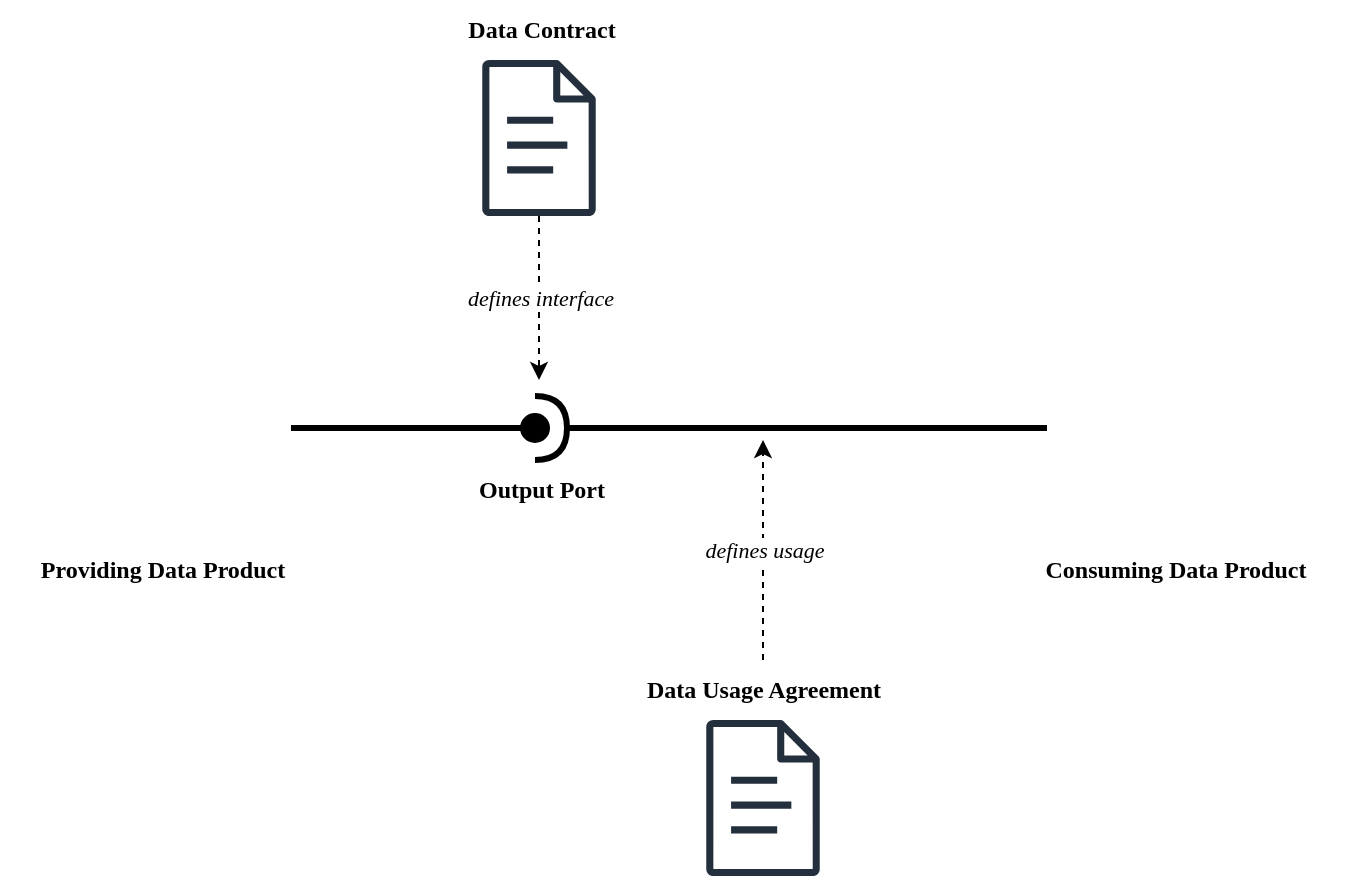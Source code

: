 <mxfile version="21.6.8" type="device">
  <diagram name="Page-1" id="rw52iN3RI7_N-30Trffw">
    <mxGraphModel dx="1242" dy="878" grid="1" gridSize="10" guides="1" tooltips="1" connect="1" arrows="1" fold="1" page="1" pageScale="1" pageWidth="850" pageHeight="1100" math="0" shadow="0">
      <root>
        <mxCell id="0" />
        <mxCell id="1" parent="0" />
        <mxCell id="P9Cuz6y3WnPzD-2V-0nz-7" value="" style="endArrow=oval;html=1;rounded=0;strokeWidth=3;endFill=1;endSize=12;exitX=1;exitY=0.5;exitDx=0;exitDy=0;" parent="1" source="P9Cuz6y3WnPzD-2V-0nz-1" edge="1">
          <mxGeometry width="50" height="50" relative="1" as="geometry">
            <mxPoint x="303.5" y="243.5" as="sourcePoint" />
            <mxPoint x="353.5" y="244" as="targetPoint" />
          </mxGeometry>
        </mxCell>
        <mxCell id="P9Cuz6y3WnPzD-2V-0nz-8" value="" style="endArrow=halfCircle;html=1;rounded=0;strokeWidth=3;endFill=0;endSize=12;" parent="1" source="P9Cuz6y3WnPzD-2V-0nz-10" edge="1">
          <mxGeometry width="50" height="50" relative="1" as="geometry">
            <mxPoint x="503.5" y="240" as="sourcePoint" />
            <mxPoint x="353.5" y="244" as="targetPoint" />
          </mxGeometry>
        </mxCell>
        <mxCell id="wAe5mO1efpd-HIfeOpRS-3" value="&lt;b&gt;Output Port&lt;/b&gt;" style="text;html=1;strokeColor=none;fillColor=none;align=center;verticalAlign=middle;whiteSpace=wrap;rounded=0;fontFamily=Verdana;" parent="1" vertex="1">
          <mxGeometry x="311.5" y="260" width="90" height="30" as="geometry" />
        </mxCell>
        <mxCell id="pzRm4fmMa1G69j8GTkhN-1" value="" style="group" vertex="1" connectable="0" parent="1">
          <mxGeometry x="311.5" y="30" width="100" height="190" as="geometry" />
        </mxCell>
        <mxCell id="P9Cuz6y3WnPzD-2V-0nz-18" value="&lt;font face=&quot;Verdana&quot;&gt;&lt;i&gt;defines interface&lt;/i&gt;&lt;/font&gt;" style="rounded=0;orthogonalLoop=1;jettySize=auto;html=1;dashed=1;" parent="pzRm4fmMa1G69j8GTkhN-1" source="P9Cuz6y3WnPzD-2V-0nz-9" edge="1">
          <mxGeometry relative="1" as="geometry">
            <mxPoint x="44" y="190" as="targetPoint" />
            <mxPoint as="offset" />
          </mxGeometry>
        </mxCell>
        <mxCell id="P9Cuz6y3WnPzD-2V-0nz-9" value="" style="outlineConnect=0;fontColor=#232F3E;gradientColor=none;fillColor=#232F3D;strokeColor=none;dashed=0;verticalLabelPosition=bottom;verticalAlign=top;align=center;html=1;fontSize=12;fontStyle=0;aspect=fixed;pointerEvents=1;shape=mxgraph.aws4.document;" parent="pzRm4fmMa1G69j8GTkhN-1" vertex="1">
          <mxGeometry x="15.5" y="30" width="57" height="78" as="geometry" />
        </mxCell>
        <mxCell id="wAe5mO1efpd-HIfeOpRS-2" value="&lt;b&gt;Data Contract&lt;/b&gt;" style="text;html=1;strokeColor=none;fillColor=none;align=center;verticalAlign=middle;whiteSpace=wrap;rounded=0;fontFamily=Verdana;" parent="pzRm4fmMa1G69j8GTkhN-1" vertex="1">
          <mxGeometry x="-10" width="110" height="30" as="geometry" />
        </mxCell>
        <mxCell id="pzRm4fmMa1G69j8GTkhN-2" value="" style="group" vertex="1" connectable="0" parent="1">
          <mxGeometry x="593.5" y="180" width="170" height="150" as="geometry" />
        </mxCell>
        <mxCell id="P9Cuz6y3WnPzD-2V-0nz-10" value="" style="shape=image;html=1;verticalAlign=top;verticalLabelPosition=bottom;labelBackgroundColor=#ffffff;imageAspect=0;aspect=fixed;image=https://cdn0.iconfinder.com/data/icons/phosphor-thin-vol-3/256/hexagon-thin-128.png;sketch=1;curveFitting=1;jiggle=2;" parent="pzRm4fmMa1G69j8GTkhN-2" vertex="1">
          <mxGeometry x="16" width="128" height="128" as="geometry" />
        </mxCell>
        <mxCell id="P9Cuz6y3WnPzD-2V-0nz-16" value="&lt;b&gt;Consuming Data Product&lt;/b&gt;" style="text;html=1;strokeColor=none;fillColor=none;align=center;verticalAlign=middle;whiteSpace=wrap;rounded=0;fontFamily=Verdana;" parent="pzRm4fmMa1G69j8GTkhN-2" vertex="1">
          <mxGeometry x="-5" y="120" width="170" height="30" as="geometry" />
        </mxCell>
        <mxCell id="pzRm4fmMa1G69j8GTkhN-3" value="" style="group" vertex="1" connectable="0" parent="1">
          <mxGeometry x="93.5" y="180" width="153" height="150" as="geometry" />
        </mxCell>
        <mxCell id="P9Cuz6y3WnPzD-2V-0nz-1" value="" style="shape=image;html=1;verticalAlign=top;verticalLabelPosition=bottom;labelBackgroundColor=#ffffff;imageAspect=0;aspect=fixed;image=https://cdn0.iconfinder.com/data/icons/phosphor-thin-vol-3/256/hexagon-thin-128.png;sketch=1;curveFitting=1;jiggle=2;" parent="pzRm4fmMa1G69j8GTkhN-3" vertex="1">
          <mxGeometry x="10" width="128" height="128" as="geometry" />
        </mxCell>
        <mxCell id="P9Cuz6y3WnPzD-2V-0nz-15" value="&lt;b&gt;Providing Data Product&lt;/b&gt;" style="text;html=1;strokeColor=none;fillColor=none;align=center;verticalAlign=middle;whiteSpace=wrap;rounded=0;fontFamily=Verdana;" parent="pzRm4fmMa1G69j8GTkhN-3" vertex="1">
          <mxGeometry x="-7.5" y="120" width="163" height="30" as="geometry" />
        </mxCell>
        <mxCell id="pzRm4fmMa1G69j8GTkhN-8" value="" style="group" vertex="1" connectable="0" parent="1">
          <mxGeometry x="392.5" y="250" width="160" height="218" as="geometry" />
        </mxCell>
        <mxCell id="pzRm4fmMa1G69j8GTkhN-5" value="&lt;font face=&quot;Verdana&quot;&gt;&lt;i&gt;defines usage&lt;/i&gt;&lt;/font&gt;" style="rounded=0;orthogonalLoop=1;jettySize=auto;html=1;exitX=0.5;exitY=0;exitDx=0;exitDy=0;dashed=1;" edge="1" parent="pzRm4fmMa1G69j8GTkhN-8" source="pzRm4fmMa1G69j8GTkhN-7">
          <mxGeometry relative="1" as="geometry">
            <mxPoint x="75" as="targetPoint" />
            <mxPoint as="offset" />
          </mxGeometry>
        </mxCell>
        <mxCell id="pzRm4fmMa1G69j8GTkhN-6" value="" style="outlineConnect=0;fontColor=#232F3E;gradientColor=none;fillColor=#232F3D;strokeColor=none;dashed=0;verticalLabelPosition=bottom;verticalAlign=top;align=center;html=1;fontSize=12;fontStyle=0;aspect=fixed;pointerEvents=1;shape=mxgraph.aws4.document;container=0;" vertex="1" parent="pzRm4fmMa1G69j8GTkhN-8">
          <mxGeometry x="46.5" y="140" width="57" height="78" as="geometry" />
        </mxCell>
        <mxCell id="pzRm4fmMa1G69j8GTkhN-7" value="&lt;b&gt;Data Usage Agreement&lt;/b&gt;" style="text;html=1;strokeColor=none;fillColor=none;align=center;verticalAlign=middle;whiteSpace=wrap;rounded=0;fontFamily=Verdana;" vertex="1" parent="pzRm4fmMa1G69j8GTkhN-8">
          <mxGeometry x="-5" y="110" width="160" height="30" as="geometry" />
        </mxCell>
      </root>
    </mxGraphModel>
  </diagram>
</mxfile>
